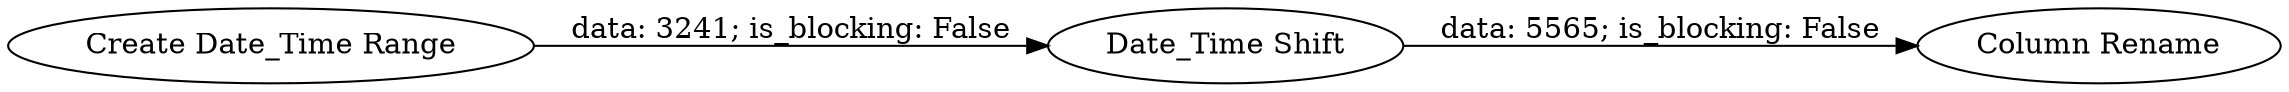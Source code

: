 digraph {
	"7695876161729107787_2" [label="Date_Time Shift"]
	"7695876161729107787_3" [label="Column Rename"]
	"7695876161729107787_1" [label="Create Date_Time Range"]
	"7695876161729107787_2" -> "7695876161729107787_3" [label="data: 5565; is_blocking: False"]
	"7695876161729107787_1" -> "7695876161729107787_2" [label="data: 3241; is_blocking: False"]
	rankdir=LR
}
